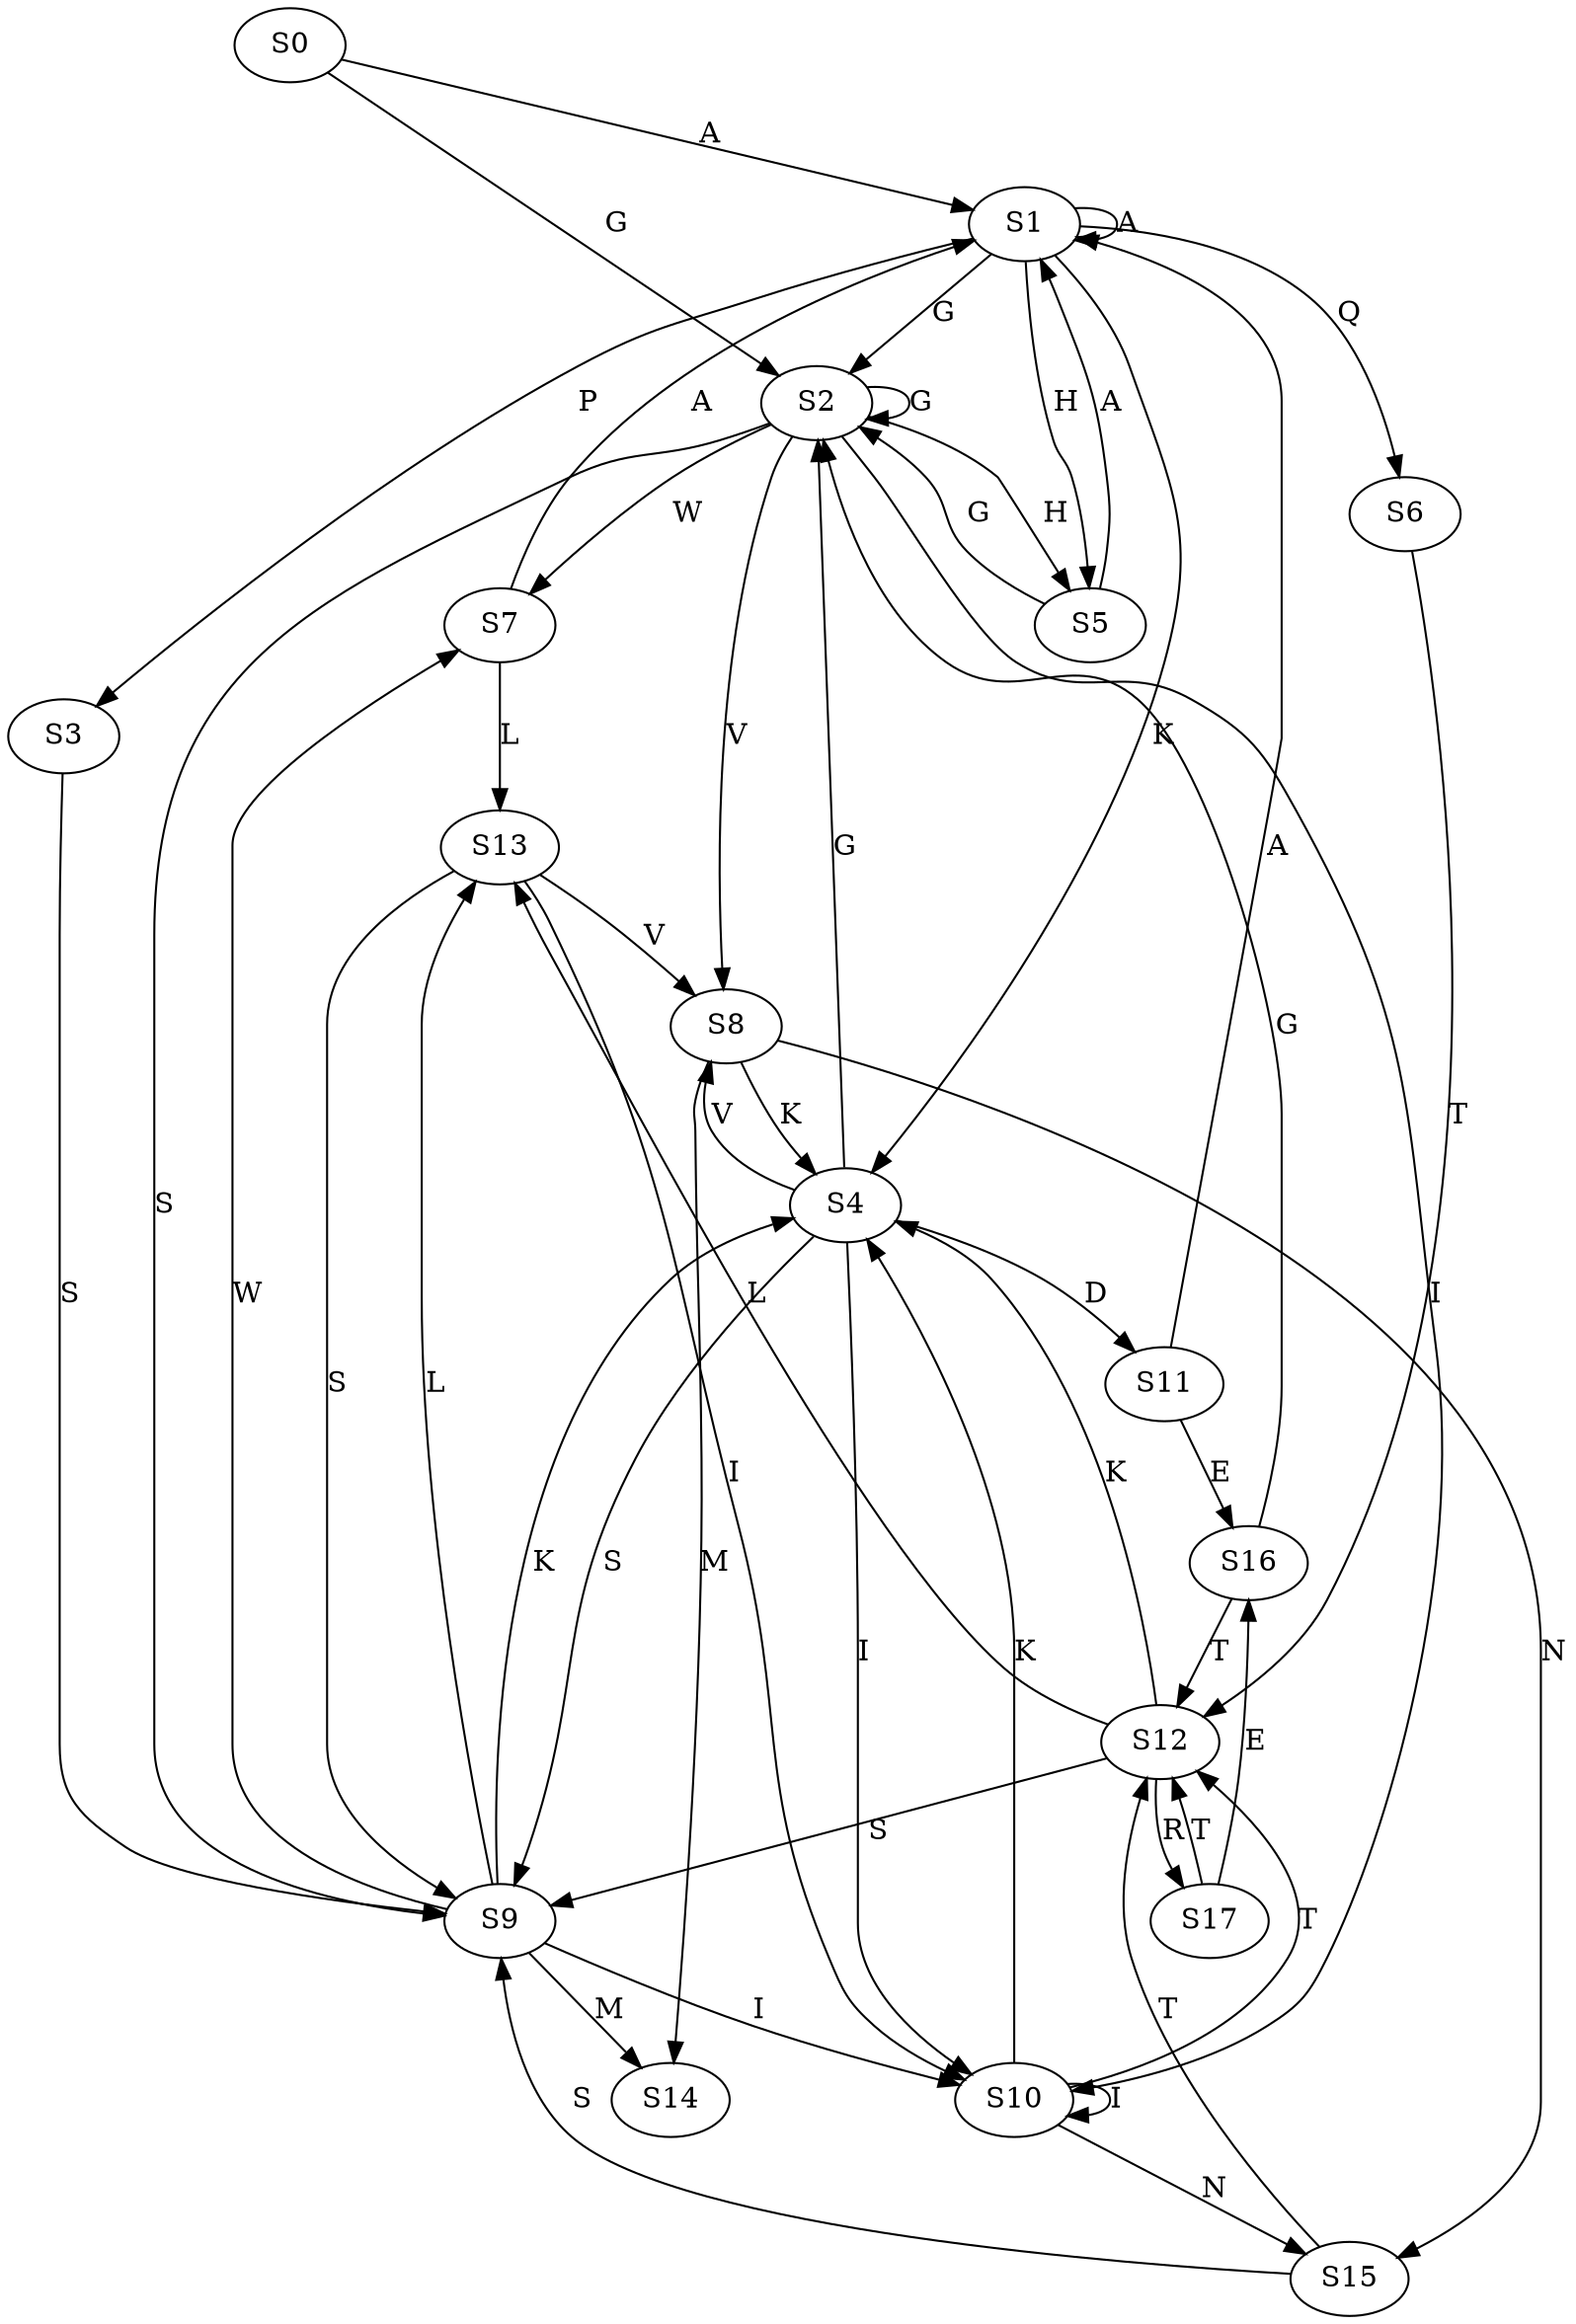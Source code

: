 strict digraph  {
	S0 -> S1 [ label = A ];
	S0 -> S2 [ label = G ];
	S1 -> S3 [ label = P ];
	S1 -> S4 [ label = K ];
	S1 -> S1 [ label = A ];
	S1 -> S2 [ label = G ];
	S1 -> S5 [ label = H ];
	S1 -> S6 [ label = Q ];
	S2 -> S7 [ label = W ];
	S2 -> S8 [ label = V ];
	S2 -> S9 [ label = S ];
	S2 -> S10 [ label = I ];
	S2 -> S2 [ label = G ];
	S2 -> S5 [ label = H ];
	S3 -> S9 [ label = S ];
	S4 -> S11 [ label = D ];
	S4 -> S8 [ label = V ];
	S4 -> S2 [ label = G ];
	S4 -> S10 [ label = I ];
	S4 -> S9 [ label = S ];
	S5 -> S1 [ label = A ];
	S5 -> S2 [ label = G ];
	S6 -> S12 [ label = T ];
	S7 -> S1 [ label = A ];
	S7 -> S13 [ label = L ];
	S8 -> S14 [ label = M ];
	S8 -> S15 [ label = N ];
	S8 -> S4 [ label = K ];
	S9 -> S13 [ label = L ];
	S9 -> S4 [ label = K ];
	S9 -> S14 [ label = M ];
	S9 -> S7 [ label = W ];
	S9 -> S10 [ label = I ];
	S10 -> S15 [ label = N ];
	S10 -> S4 [ label = K ];
	S10 -> S12 [ label = T ];
	S10 -> S10 [ label = I ];
	S11 -> S1 [ label = A ];
	S11 -> S16 [ label = E ];
	S12 -> S4 [ label = K ];
	S12 -> S13 [ label = L ];
	S12 -> S17 [ label = R ];
	S12 -> S9 [ label = S ];
	S13 -> S8 [ label = V ];
	S13 -> S9 [ label = S ];
	S13 -> S10 [ label = I ];
	S15 -> S12 [ label = T ];
	S15 -> S9 [ label = S ];
	S16 -> S2 [ label = G ];
	S16 -> S12 [ label = T ];
	S17 -> S12 [ label = T ];
	S17 -> S16 [ label = E ];
}
